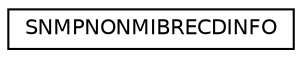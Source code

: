 digraph "Graphical Class Hierarchy"
{
  edge [fontname="Helvetica",fontsize="10",labelfontname="Helvetica",labelfontsize="10"];
  node [fontname="Helvetica",fontsize="10",shape=record];
  rankdir="LR";
  Node1 [label="SNMPNONMIBRECDINFO",height=0.2,width=0.4,color="black", fillcolor="white", style="filled",URL="$struct_s_n_m_p_n_o_n_m_i_b_r_e_c_d_i_n_f_o.html"];
}
